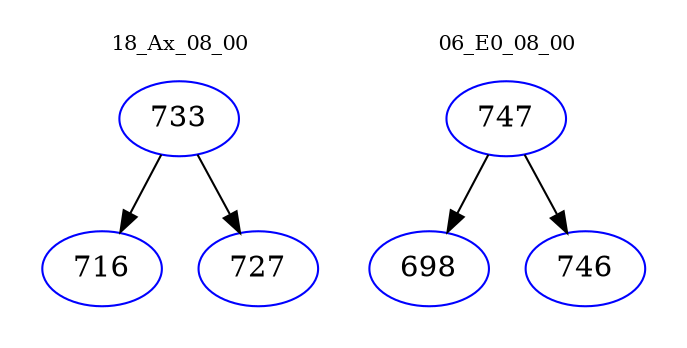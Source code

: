 digraph{
subgraph cluster_0 {
color = white
label = "18_Ax_08_00";
fontsize=10;
T0_733 [label="733", color="blue"]
T0_733 -> T0_716 [color="black"]
T0_716 [label="716", color="blue"]
T0_733 -> T0_727 [color="black"]
T0_727 [label="727", color="blue"]
}
subgraph cluster_1 {
color = white
label = "06_E0_08_00";
fontsize=10;
T1_747 [label="747", color="blue"]
T1_747 -> T1_698 [color="black"]
T1_698 [label="698", color="blue"]
T1_747 -> T1_746 [color="black"]
T1_746 [label="746", color="blue"]
}
}
